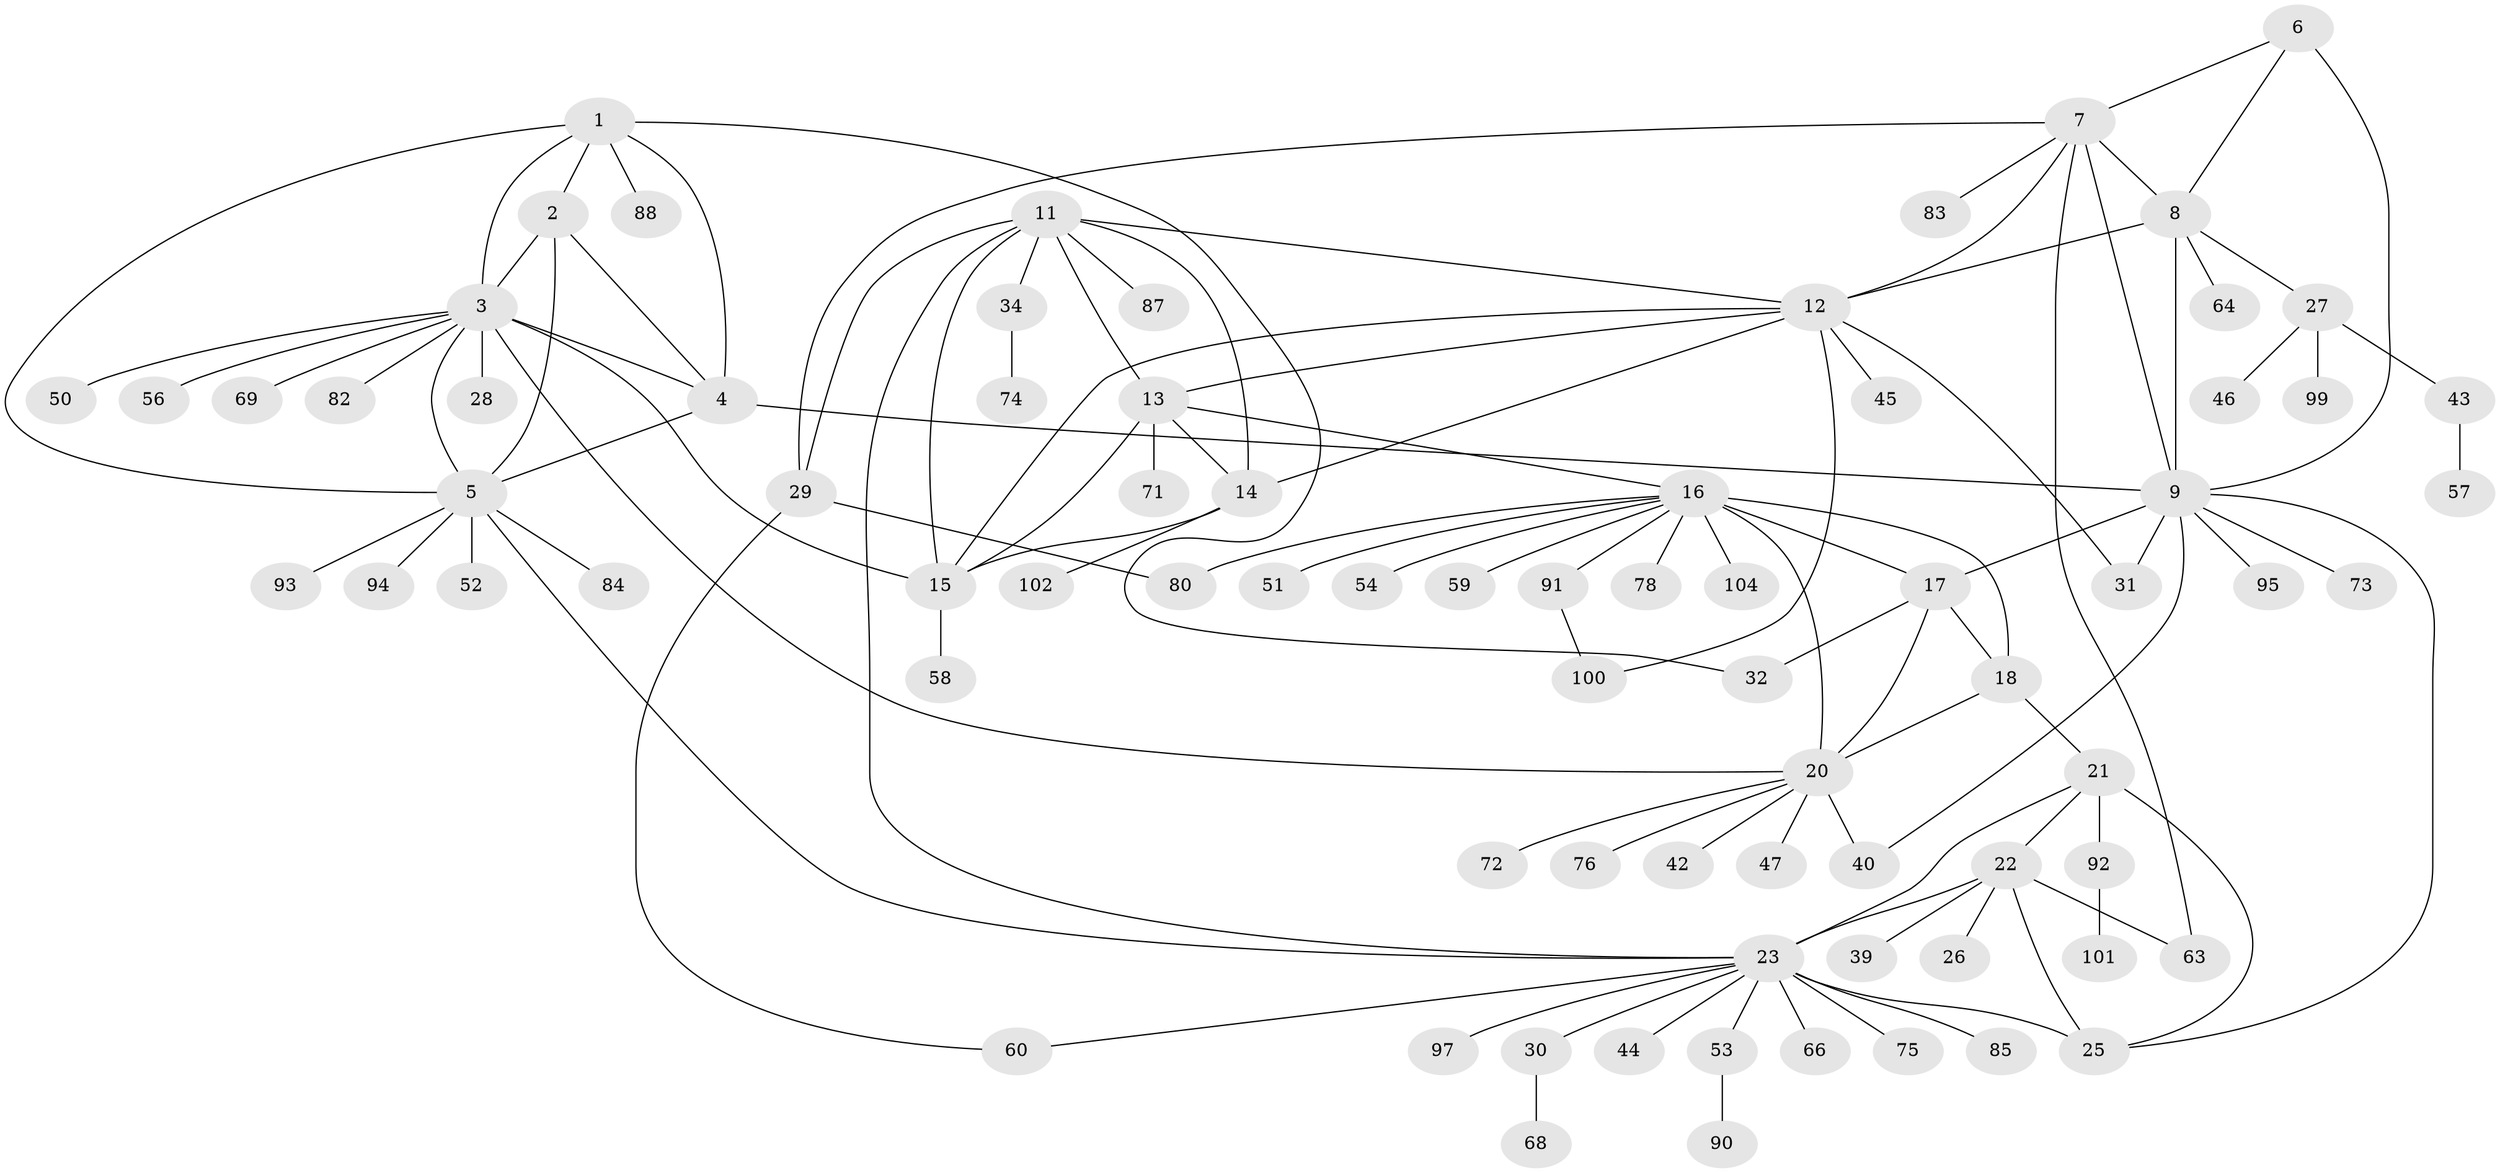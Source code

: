 // original degree distribution, {7: 0.038461538461538464, 5: 0.057692307692307696, 12: 0.009615384615384616, 10: 0.028846153846153848, 4: 0.019230769230769232, 8: 0.04807692307692308, 9: 0.019230769230769232, 6: 0.028846153846153848, 11: 0.009615384615384616, 1: 0.5384615384615384, 2: 0.17307692307692307, 3: 0.028846153846153848}
// Generated by graph-tools (version 1.1) at 2025/42/03/06/25 10:42:12]
// undirected, 79 vertices, 114 edges
graph export_dot {
graph [start="1"]
  node [color=gray90,style=filled];
  1 [super="+33"];
  2 [super="+81"];
  3 [super="+38"];
  4;
  5 [super="+55"];
  6;
  7;
  8 [super="+35"];
  9 [super="+10"];
  11 [super="+77"];
  12 [super="+70"];
  13 [super="+49"];
  14 [super="+48"];
  15 [super="+98"];
  16 [super="+19"];
  17;
  18 [super="+86"];
  20 [super="+62"];
  21 [super="+89"];
  22 [super="+41"];
  23 [super="+24"];
  25;
  26;
  27;
  28;
  29 [super="+36"];
  30;
  31 [super="+67"];
  32 [super="+37"];
  34;
  39;
  40;
  42;
  43;
  44 [super="+96"];
  45;
  46;
  47;
  50;
  51;
  52;
  53 [super="+61"];
  54 [super="+65"];
  56;
  57;
  58;
  59;
  60 [super="+103"];
  63;
  64;
  66;
  68;
  69;
  71;
  72;
  73;
  74;
  75;
  76 [super="+79"];
  78;
  80;
  82;
  83;
  84;
  85;
  87;
  88;
  90;
  91;
  92;
  93;
  94;
  95;
  97;
  99;
  100;
  101;
  102;
  104;
  1 -- 2;
  1 -- 3;
  1 -- 4;
  1 -- 5;
  1 -- 32;
  1 -- 88;
  2 -- 3;
  2 -- 4;
  2 -- 5;
  3 -- 4;
  3 -- 5;
  3 -- 15;
  3 -- 20;
  3 -- 28;
  3 -- 50;
  3 -- 56;
  3 -- 69;
  3 -- 82;
  4 -- 5;
  4 -- 9;
  5 -- 52;
  5 -- 84;
  5 -- 93;
  5 -- 94;
  5 -- 23;
  6 -- 7;
  6 -- 8;
  6 -- 9 [weight=2];
  7 -- 8;
  7 -- 9 [weight=2];
  7 -- 12;
  7 -- 29;
  7 -- 63;
  7 -- 83;
  8 -- 9 [weight=2];
  8 -- 27;
  8 -- 64;
  8 -- 12;
  9 -- 17;
  9 -- 73;
  9 -- 40;
  9 -- 25;
  9 -- 31;
  9 -- 95;
  11 -- 12;
  11 -- 13;
  11 -- 14;
  11 -- 15;
  11 -- 23;
  11 -- 29;
  11 -- 34;
  11 -- 87;
  12 -- 13;
  12 -- 14;
  12 -- 15;
  12 -- 31;
  12 -- 45;
  12 -- 100;
  13 -- 14;
  13 -- 15;
  13 -- 71;
  13 -- 16;
  14 -- 15;
  14 -- 102;
  15 -- 58;
  16 -- 17 [weight=2];
  16 -- 18 [weight=2];
  16 -- 20 [weight=2];
  16 -- 59;
  16 -- 104;
  16 -- 78;
  16 -- 80;
  16 -- 51;
  16 -- 54;
  16 -- 91;
  17 -- 18;
  17 -- 20;
  17 -- 32;
  18 -- 20;
  18 -- 21;
  20 -- 40;
  20 -- 42;
  20 -- 47;
  20 -- 72;
  20 -- 76;
  21 -- 22;
  21 -- 23 [weight=2];
  21 -- 25;
  21 -- 92;
  22 -- 23 [weight=2];
  22 -- 25;
  22 -- 26;
  22 -- 39;
  22 -- 63;
  23 -- 25 [weight=2];
  23 -- 44;
  23 -- 53;
  23 -- 60;
  23 -- 66;
  23 -- 85;
  23 -- 97;
  23 -- 75;
  23 -- 30;
  27 -- 43;
  27 -- 46;
  27 -- 99;
  29 -- 80;
  29 -- 60;
  30 -- 68;
  34 -- 74;
  43 -- 57;
  53 -- 90;
  91 -- 100;
  92 -- 101;
}
